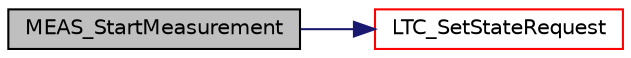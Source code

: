 digraph "MEAS_StartMeasurement"
{
  edge [fontname="Helvetica",fontsize="10",labelfontname="Helvetica",labelfontsize="10"];
  node [fontname="Helvetica",fontsize="10",shape=record];
  rankdir="LR";
  Node70 [label="MEAS_StartMeasurement",height=0.2,width=0.4,color="black", fillcolor="grey75", style="filled", fontcolor="black"];
  Node70 -> Node71 [color="midnightblue",fontsize="10",style="solid",fontname="Helvetica"];
  Node71 [label="LTC_SetStateRequest",height=0.2,width=0.4,color="red", fillcolor="white", style="filled",URL="$ltc_8c.html#a39ab4baacdb3ae44540e0a69db165094",tooltip="sets the current state request of the state variable ltc_state. "];
}
